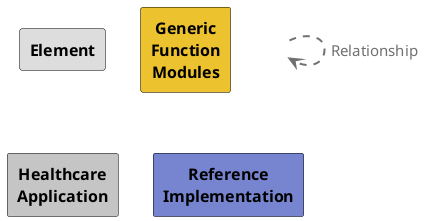 @startuml
set separator none

skinparam {
  shadowing false
  arrowFontSize 15
  defaultTextAlignment center
  wrapWidth 100
  maxMessageSize 100
}
hide stereotype

skinparam rectangle<<_transparent>> {
  BorderColor transparent
  BackgroundColor transparent
  FontColor transparent
}

skinparam rectangle<<1>> {
  BackgroundColor #dddddd
  FontColor #000000
  BorderColor #000000
}
rectangle "==Element" <<1>>

skinparam rectangle<<2>> {
  BackgroundColor #ecc22e
  FontColor #000000
  BorderColor #000000
}
rectangle "==Generic Function Modules" <<2>>

skinparam rectangle<<3>> {
  BackgroundColor #c5c5c5
  FontColor #000000
  BorderColor #000000
}
rectangle "==Healthcare Application" <<3>>

skinparam rectangle<<4>> {
  BackgroundColor #7785d1
  FontColor #000000
  BorderColor #000000
}
rectangle "==Reference Implementation" <<4>>

rectangle "." <<_transparent>> as 5
5 .[#707070,thickness=2].> 5 : "<color:#707070>Relationship"


@enduml